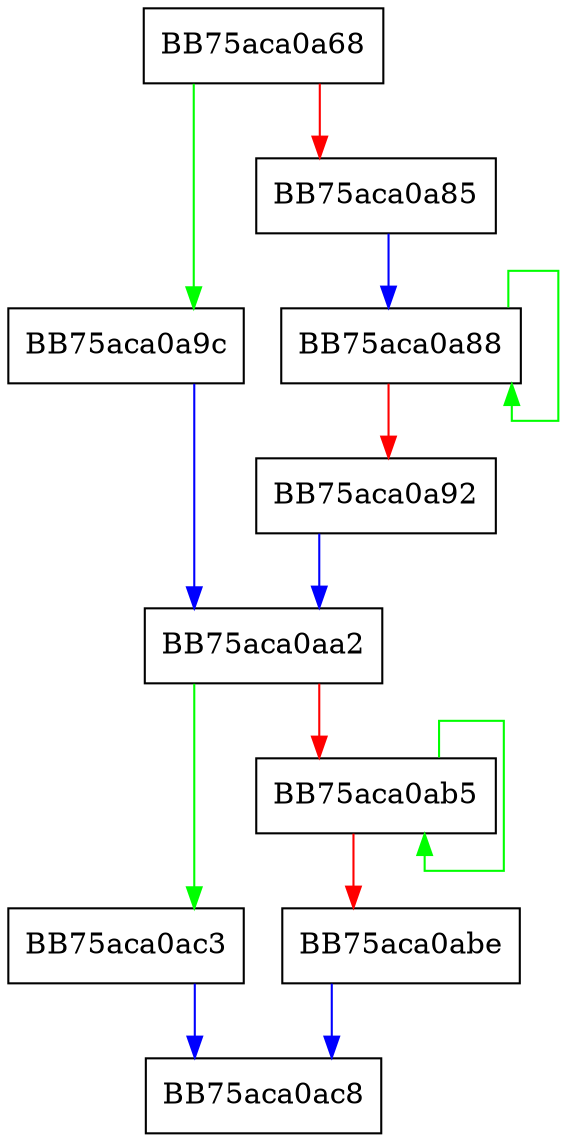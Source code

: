 digraph WPP_SF_sSDLL {
  node [shape="box"];
  graph [splines=ortho];
  BB75aca0a68 -> BB75aca0a9c [color="green"];
  BB75aca0a68 -> BB75aca0a85 [color="red"];
  BB75aca0a85 -> BB75aca0a88 [color="blue"];
  BB75aca0a88 -> BB75aca0a88 [color="green"];
  BB75aca0a88 -> BB75aca0a92 [color="red"];
  BB75aca0a92 -> BB75aca0aa2 [color="blue"];
  BB75aca0a9c -> BB75aca0aa2 [color="blue"];
  BB75aca0aa2 -> BB75aca0ac3 [color="green"];
  BB75aca0aa2 -> BB75aca0ab5 [color="red"];
  BB75aca0ab5 -> BB75aca0ab5 [color="green"];
  BB75aca0ab5 -> BB75aca0abe [color="red"];
  BB75aca0abe -> BB75aca0ac8 [color="blue"];
  BB75aca0ac3 -> BB75aca0ac8 [color="blue"];
}